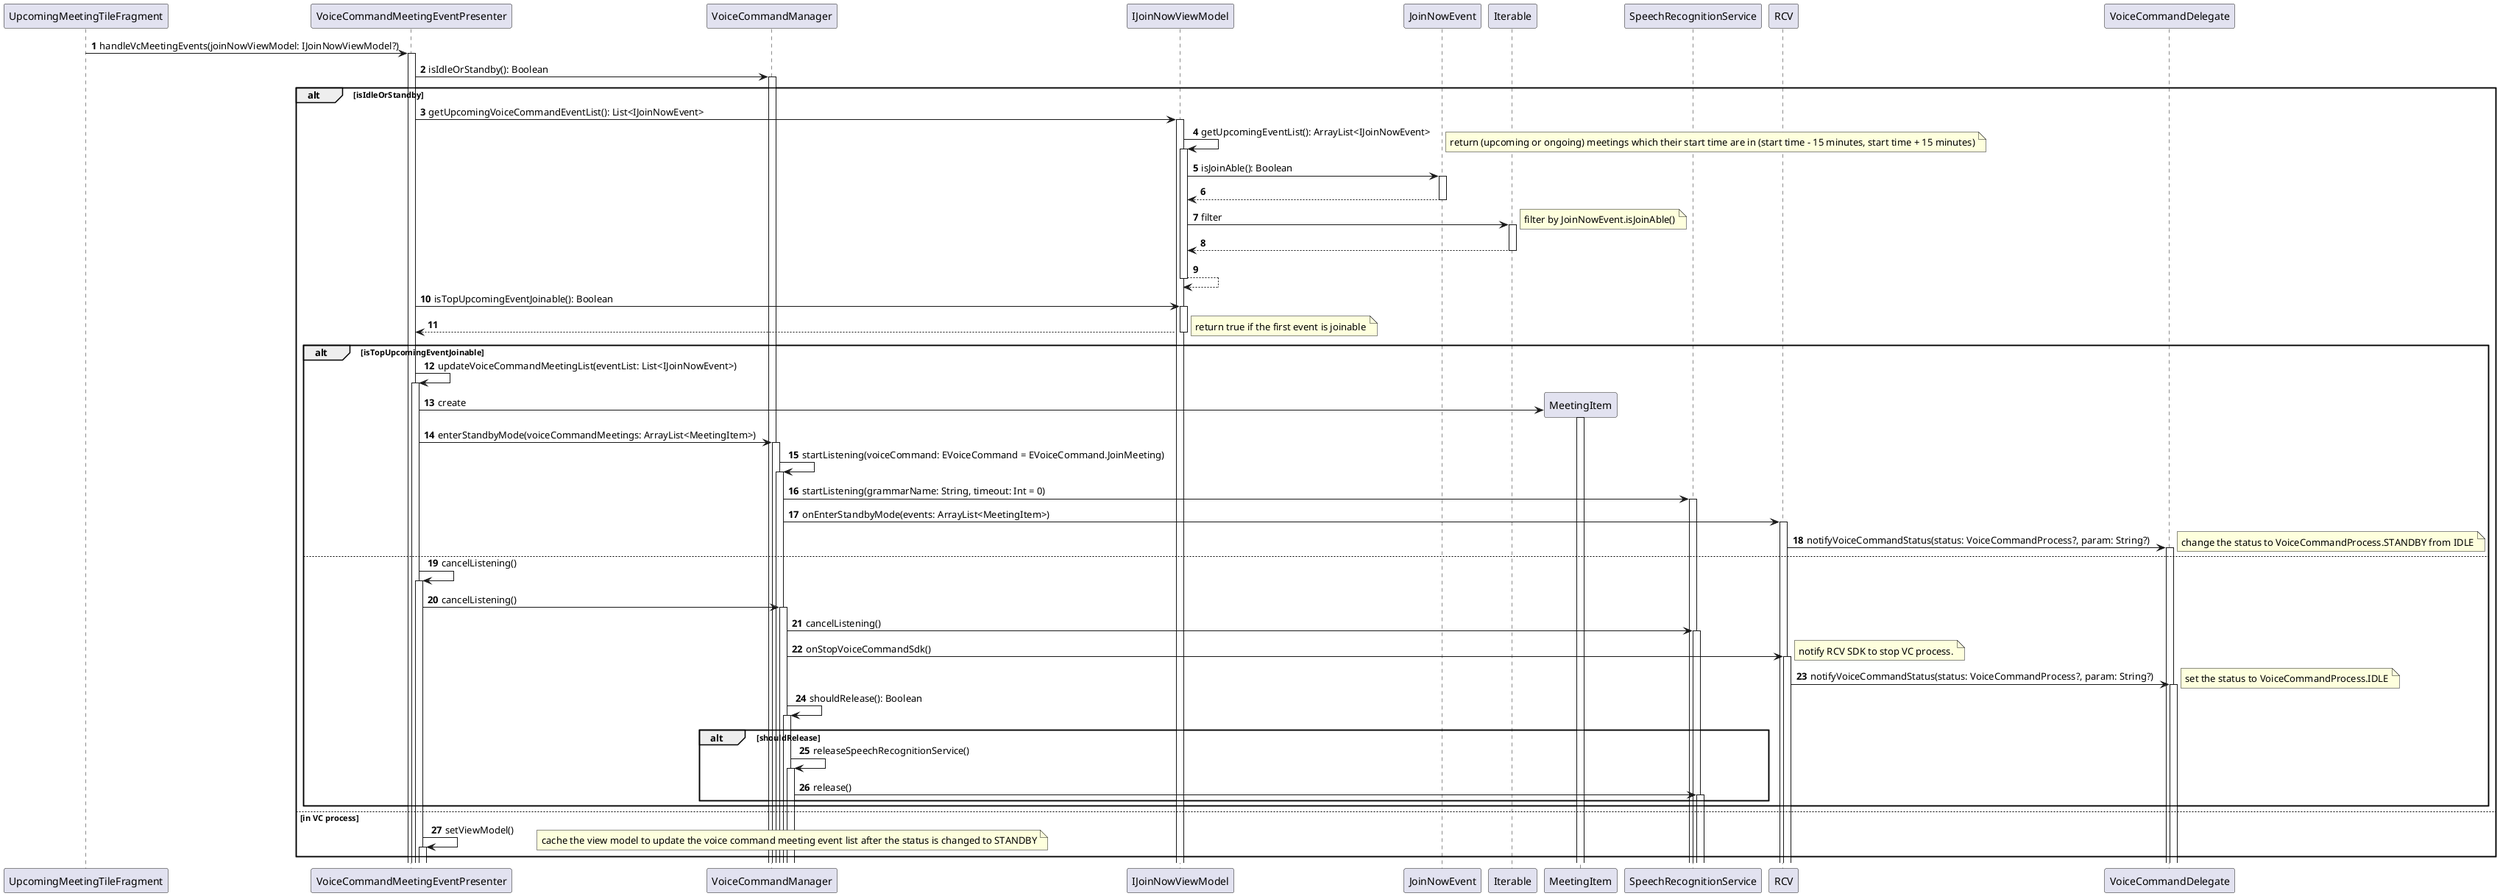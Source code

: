 @startuml
'https://plantuml.com/sequence-diagram

autonumber
autoactivate on

UpcomingMeetingTileFragment -> VoiceCommandMeetingEventPresenter: handleVcMeetingEvents(joinNowViewModel: IJoinNowViewModel?)
VoiceCommandMeetingEventPresenter -> VoiceCommandManager: isIdleOrStandby(): Boolean

alt isIdleOrStandby
    VoiceCommandMeetingEventPresenter -> IJoinNowViewModel: getUpcomingVoiceCommandEventList(): List<IJoinNowEvent>
        IJoinNowViewModel -> IJoinNowViewModel: getUpcomingEventList(): ArrayList<IJoinNowEvent>
        note right: return (upcoming or ongoing) meetings which their start time are in (start time - 15 minutes, start time + 15 minutes)
        IJoinNowViewModel -> JoinNowEvent: isJoinAble(): Boolean
        return
        IJoinNowViewModel -> Iterable: filter
        note right: filter by JoinNowEvent.isJoinAble()
        return
    return

    VoiceCommandMeetingEventPresenter -> IJoinNowViewModel: isTopUpcomingEventJoinable(): Boolean
    return
    note right: return true if the first event is joinable
    alt isTopUpcomingEventJoinable
        VoiceCommandMeetingEventPresenter -> VoiceCommandMeetingEventPresenter: updateVoiceCommandMeetingList(eventList: List<IJoinNowEvent>)
        create MeetingItem
        VoiceCommandMeetingEventPresenter -> MeetingItem: create
        VoiceCommandMeetingEventPresenter -> VoiceCommandManager: enterStandbyMode(voiceCommandMeetings: ArrayList<MeetingItem>)
        VoiceCommandManager -> VoiceCommandManager: startListening(voiceCommand: EVoiceCommand = EVoiceCommand.JoinMeeting)
        VoiceCommandManager -> SpeechRecognitionService: startListening(grammarName: String, timeout: Int = 0)
        VoiceCommandManager -> RCV: onEnterStandbyMode(events: ArrayList<MeetingItem>)
        RCV -> VoiceCommandDelegate: notifyVoiceCommandStatus(status: VoiceCommandProcess?, param: String?)
        note right: change the status to VoiceCommandProcess.STANDBY from IDLE
    else
        VoiceCommandMeetingEventPresenter -> VoiceCommandMeetingEventPresenter: cancelListening()
        VoiceCommandMeetingEventPresenter -> VoiceCommandManager: cancelListening()
        VoiceCommandManager -> SpeechRecognitionService: cancelListening()
        VoiceCommandManager -> RCV : onStopVoiceCommandSdk()
        note right: notify RCV SDK to stop VC process.
        RCV -> VoiceCommandDelegate: notifyVoiceCommandStatus(status: VoiceCommandProcess?, param: String?)
        note right: set the status to VoiceCommandProcess.IDLE
        VoiceCommandManager -> VoiceCommandManager: shouldRelease(): Boolean
        alt shouldRelease
            VoiceCommandManager -> VoiceCommandManager: releaseSpeechRecognitionService()
            VoiceCommandManager -> SpeechRecognitionService: release()
        end
    end
else in VC process
    VoiceCommandMeetingEventPresenter -> VoiceCommandMeetingEventPresenter: setViewModel()
    note right: cache the view model to update the voice command meeting event list after the status is changed to STANDBY
end
@enduml